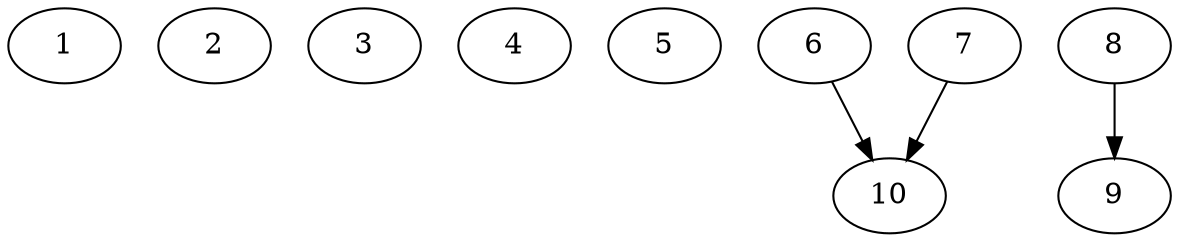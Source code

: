 // DAG automatically generated by daggen at Thu Oct  3 13:58:05 2019
// ./daggen --dot -n 10 --ccr 0.3 --fat 0.9 --regular 0.5 --density 0.5 --mindata 5242880 --maxdata 52428800 
digraph G {
  1 [size="44977493", alpha="0.16", expect_size="13493248"] 
  2 [size="62320640", alpha="0.01", expect_size="18696192"] 
  3 [size="50967893", alpha="0.15", expect_size="15290368"] 
  4 [size="160955733", alpha="0.13", expect_size="48286720"] 
  5 [size="106359467", alpha="0.09", expect_size="31907840"] 
  6 [size="116619947", alpha="0.10", expect_size="34985984"] 
  6 -> 10 [size ="34985984"]
  7 [size="107731627", alpha="0.07", expect_size="32319488"] 
  7 -> 10 [size ="32319488"]
  8 [size="126259200", alpha="0.05", expect_size="37877760"] 
  8 -> 9 [size ="37877760"]
  9 [size="160529067", alpha="0.07", expect_size="48158720"] 
  10 [size="94139733", alpha="0.01", expect_size="28241920"] 
}
